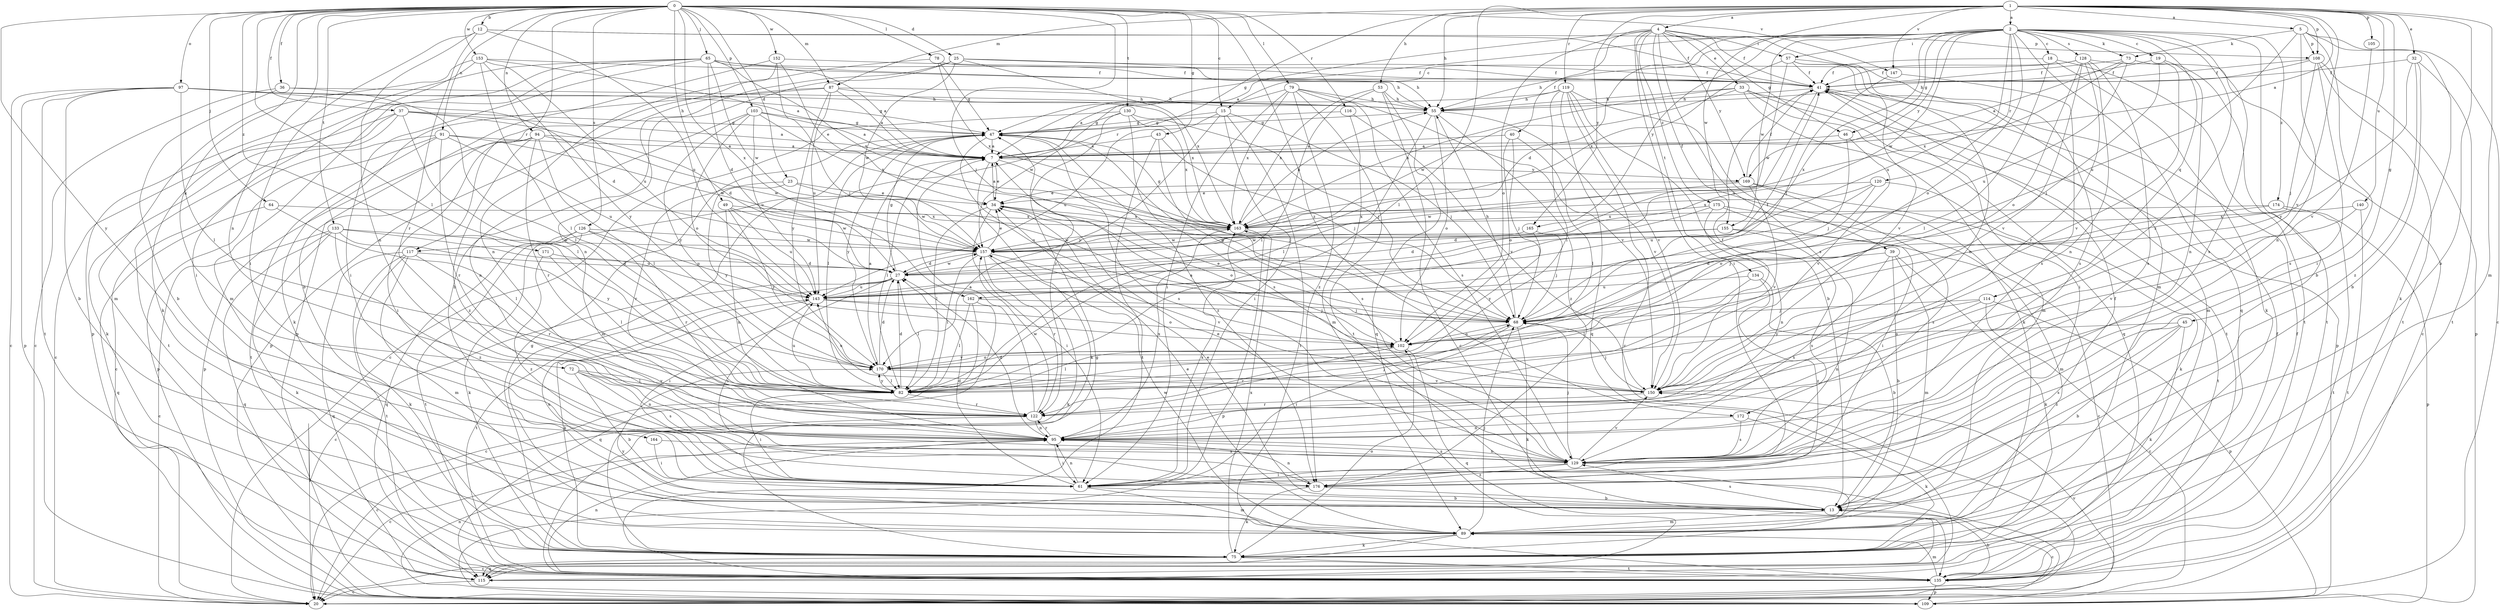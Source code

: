strict digraph  {
0;
1;
2;
4;
5;
7;
12;
13;
15;
18;
19;
20;
23;
25;
27;
32;
33;
34;
36;
37;
39;
40;
41;
43;
45;
46;
47;
49;
53;
55;
57;
61;
64;
65;
68;
72;
73;
75;
78;
79;
82;
87;
89;
91;
94;
95;
97;
102;
103;
105;
108;
109;
114;
115;
116;
117;
119;
120;
122;
126;
128;
129;
130;
133;
134;
135;
140;
143;
147;
150;
152;
153;
155;
157;
162;
163;
164;
165;
169;
170;
171;
172;
174;
175;
176;
0 -> 12  [label=b];
0 -> 15  [label=c];
0 -> 23  [label=d];
0 -> 25  [label=d];
0 -> 36  [label=f];
0 -> 37  [label=f];
0 -> 43  [label=g];
0 -> 49  [label=h];
0 -> 64  [label=j];
0 -> 65  [label=j];
0 -> 68  [label=j];
0 -> 72  [label=k];
0 -> 78  [label=l];
0 -> 79  [label=l];
0 -> 82  [label=l];
0 -> 87  [label=m];
0 -> 91  [label=n];
0 -> 94  [label=n];
0 -> 95  [label=n];
0 -> 97  [label=o];
0 -> 103  [label=p];
0 -> 116  [label=r];
0 -> 117  [label=r];
0 -> 126  [label=s];
0 -> 130  [label=t];
0 -> 133  [label=t];
0 -> 147  [label=v];
0 -> 152  [label=w];
0 -> 153  [label=w];
0 -> 162  [label=x];
0 -> 164  [label=y];
0 -> 171  [label=z];
0 -> 172  [label=z];
1 -> 2  [label=a];
1 -> 4  [label=a];
1 -> 5  [label=a];
1 -> 7  [label=a];
1 -> 13  [label=b];
1 -> 32  [label=e];
1 -> 45  [label=g];
1 -> 53  [label=h];
1 -> 55  [label=h];
1 -> 82  [label=l];
1 -> 87  [label=m];
1 -> 89  [label=m];
1 -> 105  [label=p];
1 -> 108  [label=p];
1 -> 117  [label=r];
1 -> 119  [label=r];
1 -> 140  [label=u];
1 -> 147  [label=v];
1 -> 150  [label=v];
1 -> 155  [label=w];
1 -> 165  [label=y];
2 -> 7  [label=a];
2 -> 13  [label=b];
2 -> 15  [label=c];
2 -> 18  [label=c];
2 -> 19  [label=c];
2 -> 27  [label=d];
2 -> 46  [label=g];
2 -> 57  [label=i];
2 -> 73  [label=k];
2 -> 102  [label=o];
2 -> 114  [label=q];
2 -> 115  [label=q];
2 -> 120  [label=r];
2 -> 128  [label=s];
2 -> 129  [label=s];
2 -> 143  [label=u];
2 -> 155  [label=w];
2 -> 157  [label=w];
2 -> 162  [label=x];
2 -> 165  [label=y];
2 -> 169  [label=y];
2 -> 172  [label=z];
2 -> 174  [label=z];
4 -> 33  [label=e];
4 -> 39  [label=f];
4 -> 40  [label=f];
4 -> 41  [label=f];
4 -> 46  [label=g];
4 -> 47  [label=g];
4 -> 57  [label=i];
4 -> 61  [label=i];
4 -> 89  [label=m];
4 -> 102  [label=o];
4 -> 129  [label=s];
4 -> 134  [label=t];
4 -> 169  [label=y];
4 -> 175  [label=z];
5 -> 20  [label=c];
5 -> 61  [label=i];
5 -> 73  [label=k];
5 -> 75  [label=k];
5 -> 95  [label=n];
5 -> 108  [label=p];
5 -> 143  [label=u];
7 -> 34  [label=e];
7 -> 68  [label=j];
7 -> 75  [label=k];
7 -> 82  [label=l];
7 -> 169  [label=y];
12 -> 41  [label=f];
12 -> 61  [label=i];
12 -> 95  [label=n];
12 -> 108  [label=p];
12 -> 122  [label=r];
12 -> 143  [label=u];
13 -> 20  [label=c];
13 -> 34  [label=e];
13 -> 41  [label=f];
13 -> 89  [label=m];
13 -> 129  [label=s];
13 -> 143  [label=u];
15 -> 47  [label=g];
15 -> 61  [label=i];
15 -> 68  [label=j];
15 -> 135  [label=t];
15 -> 143  [label=u];
15 -> 170  [label=y];
18 -> 41  [label=f];
18 -> 75  [label=k];
18 -> 82  [label=l];
18 -> 135  [label=t];
19 -> 41  [label=f];
19 -> 68  [label=j];
19 -> 95  [label=n];
19 -> 150  [label=v];
23 -> 34  [label=e];
23 -> 122  [label=r];
23 -> 157  [label=w];
23 -> 170  [label=y];
25 -> 13  [label=b];
25 -> 41  [label=f];
25 -> 55  [label=h];
25 -> 95  [label=n];
25 -> 157  [label=w];
25 -> 163  [label=x];
27 -> 20  [label=c];
27 -> 47  [label=g];
27 -> 61  [label=i];
27 -> 82  [label=l];
27 -> 135  [label=t];
27 -> 143  [label=u];
27 -> 157  [label=w];
32 -> 13  [label=b];
32 -> 41  [label=f];
32 -> 135  [label=t];
32 -> 170  [label=y];
32 -> 176  [label=z];
33 -> 55  [label=h];
33 -> 89  [label=m];
33 -> 109  [label=p];
33 -> 115  [label=q];
33 -> 135  [label=t];
33 -> 157  [label=w];
33 -> 163  [label=x];
34 -> 7  [label=a];
34 -> 61  [label=i];
34 -> 82  [label=l];
34 -> 102  [label=o];
34 -> 163  [label=x];
36 -> 13  [label=b];
36 -> 20  [label=c];
36 -> 55  [label=h];
36 -> 82  [label=l];
37 -> 7  [label=a];
37 -> 20  [label=c];
37 -> 27  [label=d];
37 -> 47  [label=g];
37 -> 75  [label=k];
37 -> 82  [label=l];
37 -> 135  [label=t];
39 -> 13  [label=b];
39 -> 27  [label=d];
39 -> 75  [label=k];
39 -> 89  [label=m];
39 -> 129  [label=s];
40 -> 7  [label=a];
40 -> 68  [label=j];
40 -> 82  [label=l];
40 -> 102  [label=o];
41 -> 55  [label=h];
41 -> 61  [label=i];
41 -> 89  [label=m];
41 -> 143  [label=u];
43 -> 7  [label=a];
43 -> 68  [label=j];
43 -> 129  [label=s];
43 -> 135  [label=t];
45 -> 13  [label=b];
45 -> 75  [label=k];
45 -> 102  [label=o];
45 -> 129  [label=s];
45 -> 176  [label=z];
46 -> 7  [label=a];
46 -> 68  [label=j];
46 -> 150  [label=v];
47 -> 7  [label=a];
47 -> 82  [label=l];
47 -> 89  [label=m];
47 -> 102  [label=o];
47 -> 129  [label=s];
47 -> 170  [label=y];
47 -> 176  [label=z];
49 -> 95  [label=n];
49 -> 143  [label=u];
49 -> 157  [label=w];
49 -> 163  [label=x];
49 -> 170  [label=y];
53 -> 20  [label=c];
53 -> 55  [label=h];
53 -> 82  [label=l];
53 -> 115  [label=q];
53 -> 163  [label=x];
55 -> 47  [label=g];
55 -> 82  [label=l];
55 -> 102  [label=o];
55 -> 150  [label=v];
55 -> 176  [label=z];
57 -> 41  [label=f];
57 -> 95  [label=n];
57 -> 129  [label=s];
57 -> 150  [label=v];
57 -> 157  [label=w];
57 -> 163  [label=x];
61 -> 13  [label=b];
61 -> 27  [label=d];
61 -> 89  [label=m];
61 -> 95  [label=n];
61 -> 163  [label=x];
64 -> 82  [label=l];
64 -> 115  [label=q];
64 -> 163  [label=x];
65 -> 7  [label=a];
65 -> 27  [label=d];
65 -> 41  [label=f];
65 -> 55  [label=h];
65 -> 61  [label=i];
65 -> 75  [label=k];
65 -> 89  [label=m];
65 -> 109  [label=p];
65 -> 157  [label=w];
65 -> 163  [label=x];
68 -> 34  [label=e];
68 -> 41  [label=f];
68 -> 55  [label=h];
68 -> 61  [label=i];
68 -> 75  [label=k];
68 -> 102  [label=o];
72 -> 13  [label=b];
72 -> 82  [label=l];
72 -> 95  [label=n];
72 -> 129  [label=s];
72 -> 150  [label=v];
73 -> 7  [label=a];
73 -> 41  [label=f];
73 -> 135  [label=t];
73 -> 143  [label=u];
73 -> 163  [label=x];
75 -> 47  [label=g];
75 -> 102  [label=o];
75 -> 115  [label=q];
75 -> 135  [label=t];
75 -> 163  [label=x];
78 -> 13  [label=b];
78 -> 41  [label=f];
78 -> 47  [label=g];
78 -> 163  [label=x];
79 -> 55  [label=h];
79 -> 61  [label=i];
79 -> 129  [label=s];
79 -> 135  [label=t];
79 -> 150  [label=v];
79 -> 157  [label=w];
79 -> 163  [label=x];
79 -> 176  [label=z];
82 -> 27  [label=d];
82 -> 41  [label=f];
82 -> 61  [label=i];
82 -> 122  [label=r];
82 -> 143  [label=u];
82 -> 170  [label=y];
87 -> 7  [label=a];
87 -> 55  [label=h];
87 -> 75  [label=k];
87 -> 109  [label=p];
87 -> 143  [label=u];
87 -> 163  [label=x];
87 -> 170  [label=y];
89 -> 20  [label=c];
89 -> 34  [label=e];
89 -> 68  [label=j];
89 -> 75  [label=k];
89 -> 157  [label=w];
89 -> 170  [label=y];
91 -> 7  [label=a];
91 -> 20  [label=c];
91 -> 109  [label=p];
91 -> 122  [label=r];
91 -> 135  [label=t];
91 -> 143  [label=u];
91 -> 157  [label=w];
94 -> 7  [label=a];
94 -> 61  [label=i];
94 -> 82  [label=l];
94 -> 109  [label=p];
94 -> 122  [label=r];
94 -> 157  [label=w];
94 -> 176  [label=z];
95 -> 20  [label=c];
95 -> 27  [label=d];
95 -> 61  [label=i];
95 -> 122  [label=r];
95 -> 129  [label=s];
95 -> 163  [label=x];
97 -> 13  [label=b];
97 -> 20  [label=c];
97 -> 27  [label=d];
97 -> 47  [label=g];
97 -> 55  [label=h];
97 -> 82  [label=l];
97 -> 109  [label=p];
97 -> 135  [label=t];
102 -> 47  [label=g];
102 -> 82  [label=l];
102 -> 115  [label=q];
102 -> 122  [label=r];
102 -> 170  [label=y];
103 -> 7  [label=a];
103 -> 47  [label=g];
103 -> 95  [label=n];
103 -> 102  [label=o];
103 -> 143  [label=u];
103 -> 163  [label=x];
103 -> 170  [label=y];
105 -> 150  [label=v];
108 -> 41  [label=f];
108 -> 55  [label=h];
108 -> 68  [label=j];
108 -> 109  [label=p];
108 -> 129  [label=s];
108 -> 135  [label=t];
109 -> 95  [label=n];
109 -> 150  [label=v];
114 -> 20  [label=c];
114 -> 68  [label=j];
114 -> 95  [label=n];
114 -> 109  [label=p];
114 -> 170  [label=y];
115 -> 20  [label=c];
115 -> 41  [label=f];
116 -> 47  [label=g];
116 -> 89  [label=m];
116 -> 150  [label=v];
117 -> 27  [label=d];
117 -> 75  [label=k];
117 -> 89  [label=m];
117 -> 115  [label=q];
117 -> 122  [label=r];
117 -> 135  [label=t];
119 -> 7  [label=a];
119 -> 13  [label=b];
119 -> 20  [label=c];
119 -> 55  [label=h];
119 -> 75  [label=k];
119 -> 82  [label=l];
119 -> 115  [label=q];
119 -> 150  [label=v];
120 -> 34  [label=e];
120 -> 102  [label=o];
120 -> 135  [label=t];
120 -> 143  [label=u];
120 -> 163  [label=x];
122 -> 7  [label=a];
122 -> 20  [label=c];
122 -> 68  [label=j];
122 -> 95  [label=n];
122 -> 157  [label=w];
126 -> 75  [label=k];
126 -> 115  [label=q];
126 -> 122  [label=r];
126 -> 135  [label=t];
126 -> 143  [label=u];
126 -> 157  [label=w];
128 -> 20  [label=c];
128 -> 41  [label=f];
128 -> 55  [label=h];
128 -> 95  [label=n];
128 -> 102  [label=o];
128 -> 122  [label=r];
128 -> 129  [label=s];
128 -> 150  [label=v];
129 -> 34  [label=e];
129 -> 61  [label=i];
129 -> 68  [label=j];
129 -> 95  [label=n];
129 -> 150  [label=v];
129 -> 176  [label=z];
130 -> 20  [label=c];
130 -> 47  [label=g];
130 -> 68  [label=j];
130 -> 122  [label=r];
130 -> 129  [label=s];
130 -> 163  [label=x];
133 -> 20  [label=c];
133 -> 75  [label=k];
133 -> 115  [label=q];
133 -> 143  [label=u];
133 -> 157  [label=w];
133 -> 170  [label=y];
133 -> 176  [label=z];
134 -> 13  [label=b];
134 -> 82  [label=l];
134 -> 143  [label=u];
134 -> 176  [label=z];
135 -> 13  [label=b];
135 -> 41  [label=f];
135 -> 47  [label=g];
135 -> 89  [label=m];
135 -> 95  [label=n];
135 -> 109  [label=p];
140 -> 135  [label=t];
140 -> 150  [label=v];
140 -> 163  [label=x];
143 -> 68  [label=j];
143 -> 75  [label=k];
143 -> 102  [label=o];
143 -> 129  [label=s];
147 -> 68  [label=j];
147 -> 129  [label=s];
150 -> 7  [label=a];
150 -> 68  [label=j];
150 -> 122  [label=r];
150 -> 143  [label=u];
152 -> 34  [label=e];
152 -> 41  [label=f];
152 -> 68  [label=j];
152 -> 95  [label=n];
152 -> 109  [label=p];
153 -> 7  [label=a];
153 -> 41  [label=f];
153 -> 61  [label=i];
153 -> 82  [label=l];
153 -> 89  [label=m];
153 -> 143  [label=u];
153 -> 170  [label=y];
155 -> 20  [label=c];
155 -> 27  [label=d];
155 -> 129  [label=s];
155 -> 157  [label=w];
157 -> 27  [label=d];
157 -> 34  [label=e];
157 -> 75  [label=k];
157 -> 82  [label=l];
157 -> 122  [label=r];
157 -> 150  [label=v];
162 -> 20  [label=c];
162 -> 68  [label=j];
162 -> 82  [label=l];
162 -> 115  [label=q];
163 -> 47  [label=g];
163 -> 55  [label=h];
163 -> 109  [label=p];
163 -> 157  [label=w];
164 -> 61  [label=i];
164 -> 129  [label=s];
165 -> 68  [label=j];
165 -> 157  [label=w];
165 -> 170  [label=y];
169 -> 34  [label=e];
169 -> 41  [label=f];
169 -> 75  [label=k];
169 -> 129  [label=s];
169 -> 150  [label=v];
169 -> 157  [label=w];
170 -> 7  [label=a];
170 -> 27  [label=d];
170 -> 82  [label=l];
170 -> 102  [label=o];
170 -> 150  [label=v];
171 -> 27  [label=d];
171 -> 82  [label=l];
171 -> 176  [label=z];
172 -> 75  [label=k];
172 -> 95  [label=n];
172 -> 129  [label=s];
174 -> 68  [label=j];
174 -> 109  [label=p];
174 -> 135  [label=t];
174 -> 163  [label=x];
175 -> 27  [label=d];
175 -> 61  [label=i];
175 -> 89  [label=m];
175 -> 95  [label=n];
175 -> 163  [label=x];
176 -> 13  [label=b];
176 -> 75  [label=k];
176 -> 95  [label=n];
}
